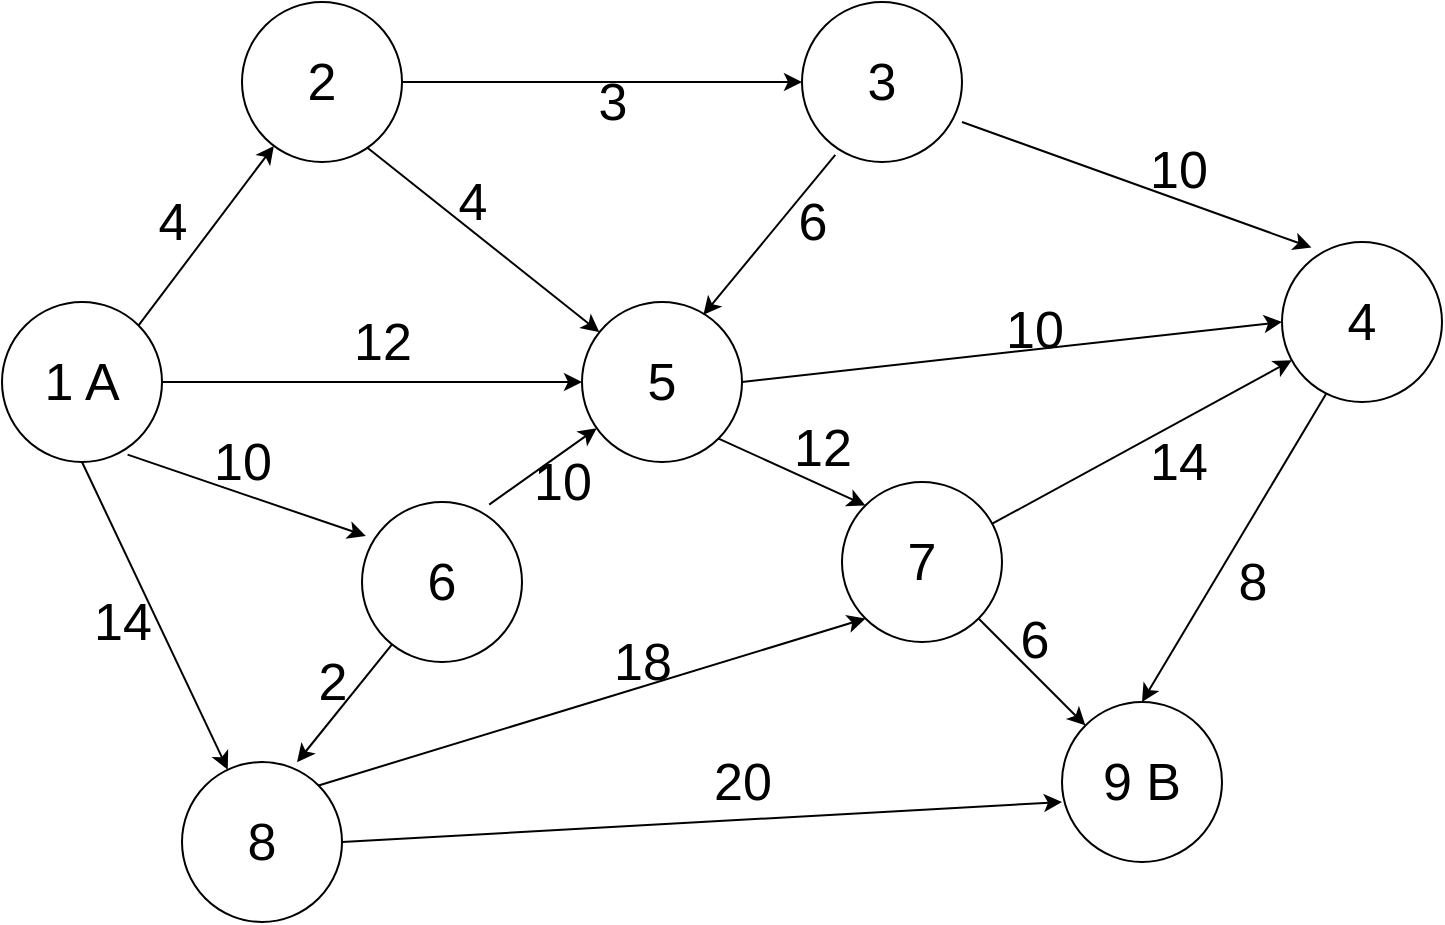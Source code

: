 <mxfile version="12.9.5" type="device"><diagram name="Page-1" id="e7e014a7-5840-1c2e-5031-d8a46d1fe8dd"><mxGraphModel dx="771" dy="660" grid="1" gridSize="10" guides="1" tooltips="1" connect="1" arrows="1" fold="1" page="1" pageScale="1" pageWidth="1169" pageHeight="826" background="#ffffff" math="0" shadow="0"><root><mxCell id="0"/><mxCell id="1" parent="0"/><mxCell id="XzozhiQ0IvpPhWS7R3vm-41" value="8" style="ellipse;whiteSpace=wrap;html=1;aspect=fixed;strokeWidth=1;fontSize=26;" vertex="1" parent="1"><mxGeometry x="410" y="590" width="80" height="80" as="geometry"/></mxCell><mxCell id="XzozhiQ0IvpPhWS7R3vm-42" value="1 A" style="ellipse;whiteSpace=wrap;html=1;aspect=fixed;strokeWidth=1;fontSize=26;" vertex="1" parent="1"><mxGeometry x="320" y="360" width="80" height="80" as="geometry"/></mxCell><mxCell id="XzozhiQ0IvpPhWS7R3vm-43" value="2" style="ellipse;whiteSpace=wrap;html=1;aspect=fixed;strokeWidth=1;fontSize=26;" vertex="1" parent="1"><mxGeometry x="440" y="210" width="80" height="80" as="geometry"/></mxCell><mxCell id="XzozhiQ0IvpPhWS7R3vm-44" value="5" style="ellipse;whiteSpace=wrap;html=1;aspect=fixed;strokeWidth=1;fontSize=26;" vertex="1" parent="1"><mxGeometry x="610" y="360" width="80" height="80" as="geometry"/></mxCell><mxCell id="XzozhiQ0IvpPhWS7R3vm-45" value="3" style="ellipse;whiteSpace=wrap;html=1;aspect=fixed;strokeWidth=1;fontSize=26;" vertex="1" parent="1"><mxGeometry x="720" y="210" width="80" height="80" as="geometry"/></mxCell><mxCell id="XzozhiQ0IvpPhWS7R3vm-46" value="6" style="ellipse;whiteSpace=wrap;html=1;aspect=fixed;strokeWidth=1;fontSize=26;" vertex="1" parent="1"><mxGeometry x="500" y="460" width="80" height="80" as="geometry"/></mxCell><mxCell id="XzozhiQ0IvpPhWS7R3vm-47" value="9 B" style="ellipse;whiteSpace=wrap;html=1;aspect=fixed;strokeWidth=1;fontSize=26;" vertex="1" parent="1"><mxGeometry x="850" y="560" width="80" height="80" as="geometry"/></mxCell><mxCell id="XzozhiQ0IvpPhWS7R3vm-48" value="4" style="ellipse;whiteSpace=wrap;html=1;aspect=fixed;strokeWidth=1;fontSize=26;" vertex="1" parent="1"><mxGeometry x="960" y="330" width="80" height="80" as="geometry"/></mxCell><mxCell id="XzozhiQ0IvpPhWS7R3vm-49" value="7" style="ellipse;whiteSpace=wrap;html=1;aspect=fixed;strokeWidth=1;fontSize=26;" vertex="1" parent="1"><mxGeometry x="740" y="450" width="80" height="80" as="geometry"/></mxCell><mxCell id="XzozhiQ0IvpPhWS7R3vm-61" value="" style="endArrow=classic;html=1;strokeWidth=1;fontSize=26;entryX=0.5;entryY=0;entryDx=0;entryDy=0;exitX=0.275;exitY=0.95;exitDx=0;exitDy=0;exitPerimeter=0;" edge="1" parent="1" source="XzozhiQ0IvpPhWS7R3vm-48" target="XzozhiQ0IvpPhWS7R3vm-47"><mxGeometry width="50" height="50" relative="1" as="geometry"><mxPoint x="840" y="470" as="sourcePoint"/><mxPoint x="890" y="420" as="targetPoint"/></mxGeometry></mxCell><mxCell id="XzozhiQ0IvpPhWS7R3vm-62" value="" style="endArrow=classic;html=1;strokeWidth=1;fontSize=26;exitX=1;exitY=1;exitDx=0;exitDy=0;entryX=0;entryY=0;entryDx=0;entryDy=0;" edge="1" parent="1" source="XzozhiQ0IvpPhWS7R3vm-49" target="XzozhiQ0IvpPhWS7R3vm-47"><mxGeometry width="50" height="50" relative="1" as="geometry"><mxPoint x="840" y="470" as="sourcePoint"/><mxPoint x="890" y="420" as="targetPoint"/></mxGeometry></mxCell><mxCell id="XzozhiQ0IvpPhWS7R3vm-63" value="" style="endArrow=classic;html=1;strokeWidth=1;fontSize=26;entryX=0;entryY=0.625;entryDx=0;entryDy=0;entryPerimeter=0;exitX=1;exitY=0.5;exitDx=0;exitDy=0;" edge="1" parent="1" source="XzozhiQ0IvpPhWS7R3vm-41" target="XzozhiQ0IvpPhWS7R3vm-47"><mxGeometry width="50" height="50" relative="1" as="geometry"><mxPoint x="840" y="470" as="sourcePoint"/><mxPoint x="890" y="420" as="targetPoint"/></mxGeometry></mxCell><mxCell id="XzozhiQ0IvpPhWS7R3vm-64" value="" style="endArrow=classic;html=1;strokeWidth=1;fontSize=26;entryX=0;entryY=1;entryDx=0;entryDy=0;exitX=1;exitY=0;exitDx=0;exitDy=0;" edge="1" parent="1" source="XzozhiQ0IvpPhWS7R3vm-41" target="XzozhiQ0IvpPhWS7R3vm-49"><mxGeometry width="50" height="50" relative="1" as="geometry"><mxPoint x="840" y="470" as="sourcePoint"/><mxPoint x="890" y="420" as="targetPoint"/></mxGeometry></mxCell><mxCell id="XzozhiQ0IvpPhWS7R3vm-65" value="" style="endArrow=classic;html=1;strokeWidth=1;fontSize=26;entryX=0;entryY=0.5;entryDx=0;entryDy=0;exitX=1;exitY=0.5;exitDx=0;exitDy=0;" edge="1" parent="1" source="XzozhiQ0IvpPhWS7R3vm-44" target="XzozhiQ0IvpPhWS7R3vm-48"><mxGeometry width="50" height="50" relative="1" as="geometry"><mxPoint x="840" y="470" as="sourcePoint"/><mxPoint x="890" y="420" as="targetPoint"/></mxGeometry></mxCell><mxCell id="XzozhiQ0IvpPhWS7R3vm-66" value="" style="endArrow=classic;html=1;strokeWidth=1;fontSize=26;entryX=0.184;entryY=0.035;entryDx=0;entryDy=0;entryPerimeter=0;exitX=1;exitY=0.75;exitDx=0;exitDy=0;exitPerimeter=0;" edge="1" parent="1" source="XzozhiQ0IvpPhWS7R3vm-45" target="XzozhiQ0IvpPhWS7R3vm-48"><mxGeometry width="50" height="50" relative="1" as="geometry"><mxPoint x="840" y="470" as="sourcePoint"/><mxPoint x="890" y="420" as="targetPoint"/></mxGeometry></mxCell><mxCell id="XzozhiQ0IvpPhWS7R3vm-67" value="" style="endArrow=classic;html=1;strokeWidth=1;fontSize=26;exitX=1;exitY=0.5;exitDx=0;exitDy=0;entryX=0;entryY=0.5;entryDx=0;entryDy=0;" edge="1" parent="1" source="XzozhiQ0IvpPhWS7R3vm-43" target="XzozhiQ0IvpPhWS7R3vm-45"><mxGeometry width="50" height="50" relative="1" as="geometry"><mxPoint x="840" y="470" as="sourcePoint"/><mxPoint x="890" y="420" as="targetPoint"/></mxGeometry></mxCell><mxCell id="XzozhiQ0IvpPhWS7R3vm-68" value="" style="endArrow=classic;html=1;strokeWidth=1;fontSize=26;exitX=1;exitY=0.5;exitDx=0;exitDy=0;entryX=0;entryY=0.5;entryDx=0;entryDy=0;" edge="1" parent="1" source="XzozhiQ0IvpPhWS7R3vm-42" target="XzozhiQ0IvpPhWS7R3vm-44"><mxGeometry width="50" height="50" relative="1" as="geometry"><mxPoint x="840" y="470" as="sourcePoint"/><mxPoint x="890" y="420" as="targetPoint"/></mxGeometry></mxCell><mxCell id="XzozhiQ0IvpPhWS7R3vm-69" value="" style="endArrow=classic;html=1;strokeWidth=1;fontSize=26;exitX=0.785;exitY=0.954;exitDx=0;exitDy=0;exitPerimeter=0;entryX=0.024;entryY=0.212;entryDx=0;entryDy=0;entryPerimeter=0;" edge="1" parent="1" source="XzozhiQ0IvpPhWS7R3vm-42" target="XzozhiQ0IvpPhWS7R3vm-46"><mxGeometry width="50" height="50" relative="1" as="geometry"><mxPoint x="840" y="470" as="sourcePoint"/><mxPoint x="890" y="420" as="targetPoint"/></mxGeometry></mxCell><mxCell id="XzozhiQ0IvpPhWS7R3vm-70" value="" style="endArrow=classic;html=1;strokeWidth=1;fontSize=26;exitX=0.795;exitY=0.016;exitDx=0;exitDy=0;exitPerimeter=0;" edge="1" parent="1" source="XzozhiQ0IvpPhWS7R3vm-46" target="XzozhiQ0IvpPhWS7R3vm-44"><mxGeometry width="50" height="50" relative="1" as="geometry"><mxPoint x="840" y="470" as="sourcePoint"/><mxPoint x="890" y="420" as="targetPoint"/></mxGeometry></mxCell><mxCell id="XzozhiQ0IvpPhWS7R3vm-71" value="" style="endArrow=classic;html=1;strokeWidth=1;fontSize=26;exitX=0.5;exitY=1;exitDx=0;exitDy=0;" edge="1" parent="1" source="XzozhiQ0IvpPhWS7R3vm-42" target="XzozhiQ0IvpPhWS7R3vm-41"><mxGeometry width="50" height="50" relative="1" as="geometry"><mxPoint x="840" y="470" as="sourcePoint"/><mxPoint x="890" y="420" as="targetPoint"/></mxGeometry></mxCell><mxCell id="XzozhiQ0IvpPhWS7R3vm-72" value="" style="endArrow=classic;html=1;strokeWidth=1;fontSize=26;exitX=1;exitY=0;exitDx=0;exitDy=0;" edge="1" parent="1" source="XzozhiQ0IvpPhWS7R3vm-42" target="XzozhiQ0IvpPhWS7R3vm-43"><mxGeometry width="50" height="50" relative="1" as="geometry"><mxPoint x="840" y="470" as="sourcePoint"/><mxPoint x="890" y="420" as="targetPoint"/></mxGeometry></mxCell><mxCell id="XzozhiQ0IvpPhWS7R3vm-73" value="" style="endArrow=classic;html=1;strokeWidth=1;fontSize=26;entryX=0.719;entryY=0.001;entryDx=0;entryDy=0;entryPerimeter=0;" edge="1" parent="1" source="XzozhiQ0IvpPhWS7R3vm-46" target="XzozhiQ0IvpPhWS7R3vm-41"><mxGeometry width="50" height="50" relative="1" as="geometry"><mxPoint x="840" y="470" as="sourcePoint"/><mxPoint x="890" y="420" as="targetPoint"/></mxGeometry></mxCell><mxCell id="XzozhiQ0IvpPhWS7R3vm-74" value="" style="endArrow=classic;html=1;strokeWidth=1;fontSize=26;exitX=1;exitY=1;exitDx=0;exitDy=0;entryX=0;entryY=0;entryDx=0;entryDy=0;" edge="1" parent="1" source="XzozhiQ0IvpPhWS7R3vm-44" target="XzozhiQ0IvpPhWS7R3vm-49"><mxGeometry width="50" height="50" relative="1" as="geometry"><mxPoint x="840" y="470" as="sourcePoint"/><mxPoint x="890" y="420" as="targetPoint"/></mxGeometry></mxCell><mxCell id="XzozhiQ0IvpPhWS7R3vm-75" value="" style="endArrow=classic;html=1;strokeWidth=1;fontSize=26;entryX=0.759;entryY=0.08;entryDx=0;entryDy=0;entryPerimeter=0;exitX=0.208;exitY=0.955;exitDx=0;exitDy=0;exitPerimeter=0;" edge="1" parent="1" source="XzozhiQ0IvpPhWS7R3vm-45" target="XzozhiQ0IvpPhWS7R3vm-44"><mxGeometry width="50" height="50" relative="1" as="geometry"><mxPoint x="780" y="470" as="sourcePoint"/><mxPoint x="830" y="420" as="targetPoint"/></mxGeometry></mxCell><mxCell id="XzozhiQ0IvpPhWS7R3vm-76" value="" style="endArrow=classic;html=1;strokeWidth=1;fontSize=26;exitX=0.782;exitY=0.909;exitDx=0;exitDy=0;exitPerimeter=0;" edge="1" parent="1" source="XzozhiQ0IvpPhWS7R3vm-43" target="XzozhiQ0IvpPhWS7R3vm-44"><mxGeometry width="50" height="50" relative="1" as="geometry"><mxPoint x="780" y="470" as="sourcePoint"/><mxPoint x="830" y="420" as="targetPoint"/></mxGeometry></mxCell><mxCell id="XzozhiQ0IvpPhWS7R3vm-77" value="" style="endArrow=classic;html=1;strokeWidth=1;fontSize=26;" edge="1" parent="1" source="XzozhiQ0IvpPhWS7R3vm-49" target="XzozhiQ0IvpPhWS7R3vm-48"><mxGeometry width="50" height="50" relative="1" as="geometry"><mxPoint x="780" y="470" as="sourcePoint"/><mxPoint x="830" y="420" as="targetPoint"/></mxGeometry></mxCell><mxCell id="XzozhiQ0IvpPhWS7R3vm-78" value="4" style="text;html=1;align=center;verticalAlign=middle;resizable=0;points=[];autosize=1;fontSize=26;" vertex="1" parent="1"><mxGeometry x="390" y="300" width="30" height="40" as="geometry"/></mxCell><mxCell id="XzozhiQ0IvpPhWS7R3vm-80" value="12" style="text;html=1;align=center;verticalAlign=middle;resizable=0;points=[];autosize=1;fontSize=26;" vertex="1" parent="1"><mxGeometry x="490" y="360" width="40" height="40" as="geometry"/></mxCell><mxCell id="XzozhiQ0IvpPhWS7R3vm-81" value="10" style="text;html=1;align=center;verticalAlign=middle;resizable=0;points=[];autosize=1;fontSize=26;" vertex="1" parent="1"><mxGeometry x="420" y="420" width="40" height="40" as="geometry"/></mxCell><mxCell id="XzozhiQ0IvpPhWS7R3vm-82" value="14" style="text;html=1;align=center;verticalAlign=middle;resizable=0;points=[];autosize=1;fontSize=26;" vertex="1" parent="1"><mxGeometry x="360" y="500" width="40" height="40" as="geometry"/></mxCell><mxCell id="XzozhiQ0IvpPhWS7R3vm-83" value="3" style="text;html=1;align=center;verticalAlign=middle;resizable=0;points=[];autosize=1;fontSize=26;" vertex="1" parent="1"><mxGeometry x="610" y="240" width="30" height="40" as="geometry"/></mxCell><mxCell id="XzozhiQ0IvpPhWS7R3vm-84" value="4" style="text;html=1;align=center;verticalAlign=middle;resizable=0;points=[];autosize=1;fontSize=26;" vertex="1" parent="1"><mxGeometry x="540" y="290" width="30" height="40" as="geometry"/></mxCell><mxCell id="XzozhiQ0IvpPhWS7R3vm-88" value="10" style="text;html=1;align=center;verticalAlign=middle;resizable=0;points=[];autosize=1;fontSize=26;" vertex="1" parent="1"><mxGeometry x="580" y="430" width="40" height="40" as="geometry"/></mxCell><mxCell id="XzozhiQ0IvpPhWS7R3vm-89" value="2" style="text;html=1;align=center;verticalAlign=middle;resizable=0;points=[];autosize=1;fontSize=26;" vertex="1" parent="1"><mxGeometry x="470" y="530" width="30" height="40" as="geometry"/></mxCell><mxCell id="XzozhiQ0IvpPhWS7R3vm-90" value="10" style="text;html=1;align=center;verticalAlign=middle;resizable=0;points=[];autosize=1;fontSize=26;" vertex="1" parent="1"><mxGeometry x="888" y="274" width="40" height="40" as="geometry"/></mxCell><mxCell id="XzozhiQ0IvpPhWS7R3vm-91" value="6" style="text;html=1;align=center;verticalAlign=middle;resizable=0;points=[];autosize=1;fontSize=26;" vertex="1" parent="1"><mxGeometry x="710" y="300" width="30" height="40" as="geometry"/></mxCell><mxCell id="XzozhiQ0IvpPhWS7R3vm-92" value="10" style="text;html=1;align=center;verticalAlign=middle;resizable=0;points=[];autosize=1;fontSize=26;" vertex="1" parent="1"><mxGeometry x="816" y="354" width="40" height="40" as="geometry"/></mxCell><mxCell id="XzozhiQ0IvpPhWS7R3vm-93" value="12" style="text;html=1;align=center;verticalAlign=middle;resizable=0;points=[];autosize=1;fontSize=26;" vertex="1" parent="1"><mxGeometry x="710" y="413" width="40" height="40" as="geometry"/></mxCell><mxCell id="XzozhiQ0IvpPhWS7R3vm-94" value="8" style="text;html=1;align=center;verticalAlign=middle;resizable=0;points=[];autosize=1;fontSize=26;" vertex="1" parent="1"><mxGeometry x="930" y="480" width="30" height="40" as="geometry"/></mxCell><mxCell id="XzozhiQ0IvpPhWS7R3vm-95" value="14" style="text;html=1;align=center;verticalAlign=middle;resizable=0;points=[];autosize=1;fontSize=26;" vertex="1" parent="1"><mxGeometry x="888" y="420" width="40" height="40" as="geometry"/></mxCell><mxCell id="XzozhiQ0IvpPhWS7R3vm-96" value="6" style="text;html=1;align=center;verticalAlign=middle;resizable=0;points=[];autosize=1;fontSize=26;" vertex="1" parent="1"><mxGeometry x="821" y="509" width="30" height="40" as="geometry"/></mxCell><mxCell id="XzozhiQ0IvpPhWS7R3vm-97" value="18" style="text;html=1;align=center;verticalAlign=middle;resizable=0;points=[];autosize=1;fontSize=26;" vertex="1" parent="1"><mxGeometry x="620" y="520" width="40" height="40" as="geometry"/></mxCell><mxCell id="XzozhiQ0IvpPhWS7R3vm-98" value="20" style="text;html=1;align=center;verticalAlign=middle;resizable=0;points=[];autosize=1;fontSize=26;" vertex="1" parent="1"><mxGeometry x="670" y="580" width="40" height="40" as="geometry"/></mxCell></root></mxGraphModel></diagram></mxfile>